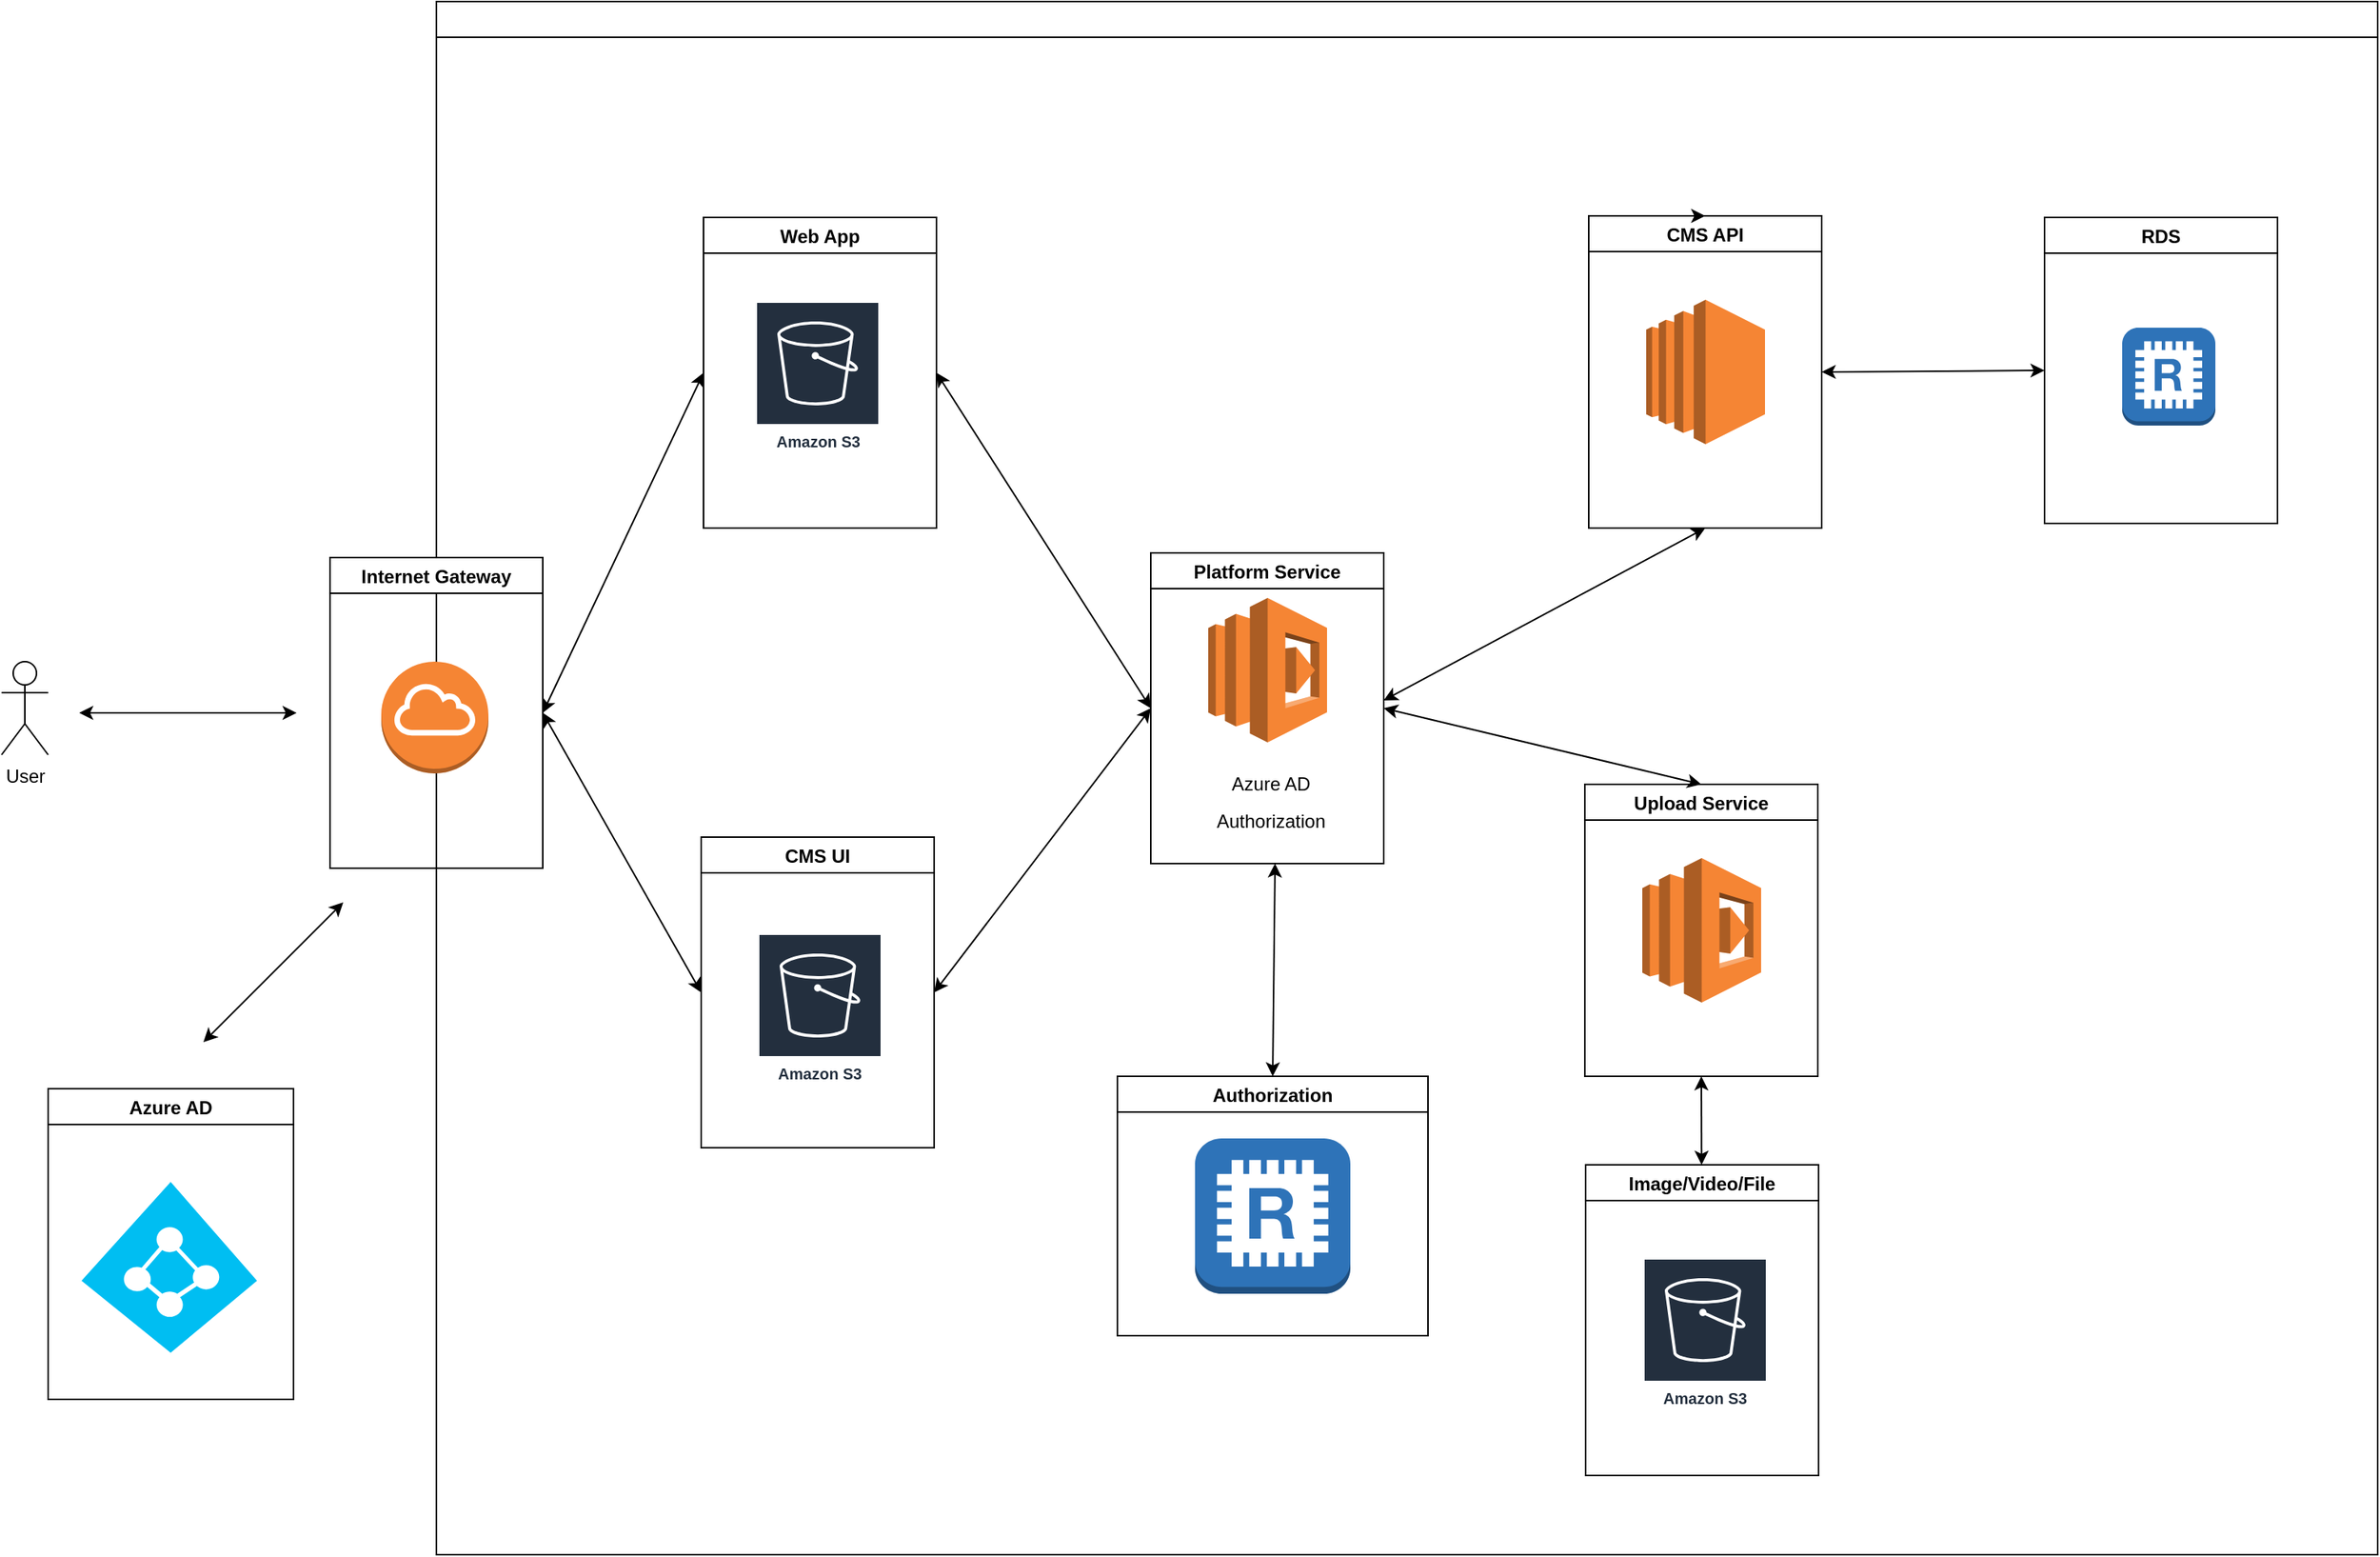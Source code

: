 <mxfile version="10.7.7"><diagram id="CpKffSqCbvGNKMdIcffi" name="Page-1"><mxGraphModel dx="918" dy="2194" grid="1" gridSize="10" guides="1" tooltips="1" connect="1" arrows="1" fold="1" page="1" pageScale="1" pageWidth="827" pageHeight="1169" math="0" shadow="0"><root><mxCell id="0"/><mxCell id="1" parent="0"/><mxCell id="Sar7k72bZLWnDdsIjISF-57" value="" style="swimlane;" vertex="1" parent="1"><mxGeometry x="1370" y="-170" width="1250" height="1000" as="geometry"/></mxCell><mxCell id="Sar7k72bZLWnDdsIjISF-58" value="Web App" style="swimlane;" vertex="1" parent="Sar7k72bZLWnDdsIjISF-57"><mxGeometry x="172" y="139" width="150" height="200" as="geometry"/></mxCell><mxCell id="Sar7k72bZLWnDdsIjISF-171" value="Amazon S3" style="outlineConnect=0;fontColor=#232F3E;gradientColor=none;strokeColor=#ffffff;fillColor=#232F3E;dashed=0;verticalLabelPosition=middle;verticalAlign=bottom;align=center;html=1;whiteSpace=wrap;fontSize=10;fontStyle=1;spacing=3;shape=mxgraph.aws4.productIcon;prIcon=mxgraph.aws4.s3;" vertex="1" parent="Sar7k72bZLWnDdsIjISF-58"><mxGeometry x="33.5" y="54" width="80" height="100" as="geometry"/></mxCell><mxCell id="Sar7k72bZLWnDdsIjISF-60" value="CMS UI" style="swimlane;" vertex="1" parent="Sar7k72bZLWnDdsIjISF-57"><mxGeometry x="170.5" y="538" width="150" height="200" as="geometry"/></mxCell><mxCell id="Sar7k72bZLWnDdsIjISF-172" value="Amazon S3" style="outlineConnect=0;fontColor=#232F3E;gradientColor=none;strokeColor=#ffffff;fillColor=#232F3E;dashed=0;verticalLabelPosition=middle;verticalAlign=bottom;align=center;html=1;whiteSpace=wrap;fontSize=10;fontStyle=1;spacing=3;shape=mxgraph.aws4.productIcon;prIcon=mxgraph.aws4.s3;" vertex="1" parent="Sar7k72bZLWnDdsIjISF-60"><mxGeometry x="36.5" y="62" width="80" height="100" as="geometry"/></mxCell><mxCell id="Sar7k72bZLWnDdsIjISF-150" value="" style="endArrow=classic;startArrow=classic;html=1;entryX=0;entryY=0.5;entryDx=0;entryDy=0;exitX=1;exitY=0.5;exitDx=0;exitDy=0;" edge="1" parent="Sar7k72bZLWnDdsIjISF-57" source="Sar7k72bZLWnDdsIjISF-60" target="Sar7k72bZLWnDdsIjISF-153"><mxGeometry width="50" height="50" relative="1" as="geometry"><mxPoint x="284" y="706" as="sourcePoint"/><mxPoint x="420.333" y="706" as="targetPoint"/></mxGeometry></mxCell><mxCell id="Sar7k72bZLWnDdsIjISF-153" value="Platform Service" style="swimlane;startSize=23;" vertex="1" parent="Sar7k72bZLWnDdsIjISF-57"><mxGeometry x="460" y="355" width="150" height="200" as="geometry"/></mxCell><mxCell id="Sar7k72bZLWnDdsIjISF-154" value="" style="outlineConnect=0;dashed=0;verticalLabelPosition=bottom;verticalAlign=top;align=center;html=1;shape=mxgraph.aws3.lambda;fillColor=#F58534;gradientColor=none;" vertex="1" parent="Sar7k72bZLWnDdsIjISF-153"><mxGeometry x="37" y="29" width="76.5" height="93" as="geometry"/></mxCell><mxCell id="Sar7k72bZLWnDdsIjISF-155" value="Azure AD" style="text;html=1;strokeColor=none;fillColor=none;align=center;verticalAlign=middle;whiteSpace=wrap;rounded=0;" vertex="1" parent="Sar7k72bZLWnDdsIjISF-153"><mxGeometry x="15" y="139" width="125" height="20" as="geometry"/></mxCell><mxCell id="Sar7k72bZLWnDdsIjISF-156" value="" style="endArrow=classic;startArrow=classic;html=1;exitX=0.5;exitY=0;exitDx=0;exitDy=0;" edge="1" parent="Sar7k72bZLWnDdsIjISF-153" source="Sar7k72bZLWnDdsIjISF-158"><mxGeometry width="50" height="50" relative="1" as="geometry"><mxPoint x="60" y="230" as="sourcePoint"/><mxPoint x="80" y="200" as="targetPoint"/></mxGeometry></mxCell><mxCell id="Sar7k72bZLWnDdsIjISF-157" value="Authorization" style="text;html=1;strokeColor=none;fillColor=none;align=center;verticalAlign=middle;whiteSpace=wrap;rounded=0;" vertex="1" parent="Sar7k72bZLWnDdsIjISF-153"><mxGeometry x="15" y="163" width="125" height="20" as="geometry"/></mxCell><mxCell id="Sar7k72bZLWnDdsIjISF-148" value="" style="endArrow=classic;startArrow=classic;html=1;entryX=0;entryY=0.5;entryDx=0;entryDy=0;exitX=1;exitY=0.5;exitDx=0;exitDy=0;" edge="1" parent="Sar7k72bZLWnDdsIjISF-57" source="Sar7k72bZLWnDdsIjISF-58" target="Sar7k72bZLWnDdsIjISF-153"><mxGeometry width="50" height="50" relative="1" as="geometry"><mxPoint x="290" y="220" as="sourcePoint"/><mxPoint x="410" y="220" as="targetPoint"/></mxGeometry></mxCell><mxCell id="Sar7k72bZLWnDdsIjISF-162" value="Image/Video/File" style="swimlane;" vertex="1" parent="Sar7k72bZLWnDdsIjISF-57"><mxGeometry x="740" y="749" width="150" height="200" as="geometry"/></mxCell><mxCell id="Sar7k72bZLWnDdsIjISF-163" value="Amazon S3" style="outlineConnect=0;fontColor=#232F3E;gradientColor=none;strokeColor=#ffffff;fillColor=#232F3E;dashed=0;verticalLabelPosition=middle;verticalAlign=bottom;align=center;html=1;whiteSpace=wrap;fontSize=10;fontStyle=1;spacing=3;shape=mxgraph.aws4.productIcon;prIcon=mxgraph.aws4.s3;" vertex="1" parent="Sar7k72bZLWnDdsIjISF-162"><mxGeometry x="37" y="60" width="80" height="100" as="geometry"/></mxCell><mxCell id="Sar7k72bZLWnDdsIjISF-158" value="Authorization" style="swimlane;" vertex="1" parent="Sar7k72bZLWnDdsIjISF-57"><mxGeometry x="438.5" y="692" width="200" height="167" as="geometry"/></mxCell><mxCell id="Sar7k72bZLWnDdsIjISF-159" value="" style="outlineConnect=0;dashed=0;verticalLabelPosition=bottom;verticalAlign=top;align=center;html=1;shape=mxgraph.aws3.redis;fillColor=#2E73B8;gradientColor=none;" vertex="1" parent="Sar7k72bZLWnDdsIjISF-158"><mxGeometry x="50" y="40" width="100" height="100" as="geometry"/></mxCell><mxCell id="Sar7k72bZLWnDdsIjISF-160" value="Upload Service" style="swimlane;" vertex="1" parent="Sar7k72bZLWnDdsIjISF-57"><mxGeometry x="739.5" y="504" width="150" height="188" as="geometry"/></mxCell><mxCell id="Sar7k72bZLWnDdsIjISF-161" value="" style="outlineConnect=0;dashed=0;verticalLabelPosition=bottom;verticalAlign=top;align=center;html=1;shape=mxgraph.aws3.lambda;fillColor=#F58534;gradientColor=none;" vertex="1" parent="Sar7k72bZLWnDdsIjISF-160"><mxGeometry x="37" y="47.5" width="76.5" height="93" as="geometry"/></mxCell><mxCell id="Sar7k72bZLWnDdsIjISF-164" value="" style="endArrow=classic;startArrow=classic;html=1;entryX=0.5;entryY=1;entryDx=0;entryDy=0;" edge="1" parent="Sar7k72bZLWnDdsIjISF-57" source="Sar7k72bZLWnDdsIjISF-162" target="Sar7k72bZLWnDdsIjISF-160"><mxGeometry width="50" height="50" relative="1" as="geometry"><mxPoint x="-1000.5" y="825" as="sourcePoint"/><mxPoint x="-950.5" y="775" as="targetPoint"/></mxGeometry></mxCell><mxCell id="Sar7k72bZLWnDdsIjISF-165" value="" style="endArrow=classic;startArrow=classic;html=1;exitX=1;exitY=0.5;exitDx=0;exitDy=0;entryX=0.5;entryY=0;entryDx=0;entryDy=0;" edge="1" parent="Sar7k72bZLWnDdsIjISF-57" source="Sar7k72bZLWnDdsIjISF-153" target="Sar7k72bZLWnDdsIjISF-160"><mxGeometry width="50" height="50" relative="1" as="geometry"><mxPoint x="-864.5" y="445" as="sourcePoint"/><mxPoint x="925" y="510" as="targetPoint"/><Array as="points"/></mxGeometry></mxCell><mxCell id="Sar7k72bZLWnDdsIjISF-166" value="RDS" style="swimlane;" vertex="1" parent="Sar7k72bZLWnDdsIjISF-57"><mxGeometry x="1035.5" y="139" width="150" height="197" as="geometry"/></mxCell><mxCell id="Sar7k72bZLWnDdsIjISF-167" value="" style="outlineConnect=0;dashed=0;verticalLabelPosition=bottom;verticalAlign=top;align=center;html=1;shape=mxgraph.aws3.redis;fillColor=#2E73B8;gradientColor=none;" vertex="1" parent="Sar7k72bZLWnDdsIjISF-166"><mxGeometry x="50" y="71" width="60" height="63" as="geometry"/></mxCell><mxCell id="Sar7k72bZLWnDdsIjISF-169" value="CMS API" style="swimlane;" vertex="1" parent="Sar7k72bZLWnDdsIjISF-57"><mxGeometry x="742" y="138" width="150" height="201" as="geometry"/></mxCell><mxCell id="Sar7k72bZLWnDdsIjISF-170" value="" style="outlineConnect=0;dashed=0;verticalLabelPosition=bottom;verticalAlign=top;align=center;html=1;shape=mxgraph.aws3.ec2;fillColor=#F58534;gradientColor=none;" vertex="1" parent="Sar7k72bZLWnDdsIjISF-169"><mxGeometry x="37" y="54" width="76.5" height="93" as="geometry"/></mxCell><mxCell id="Sar7k72bZLWnDdsIjISF-173" style="edgeStyle=orthogonalEdgeStyle;rounded=0;orthogonalLoop=1;jettySize=auto;html=1;exitX=0.25;exitY=0;exitDx=0;exitDy=0;entryX=0.5;entryY=0;entryDx=0;entryDy=0;" edge="1" parent="Sar7k72bZLWnDdsIjISF-57" source="Sar7k72bZLWnDdsIjISF-169" target="Sar7k72bZLWnDdsIjISF-169"><mxGeometry relative="1" as="geometry"/></mxCell><mxCell id="Sar7k72bZLWnDdsIjISF-176" value="" style="endArrow=classic;startArrow=classic;html=1;entryX=0;entryY=0.5;entryDx=0;entryDy=0;exitX=1;exitY=0.5;exitDx=0;exitDy=0;" edge="1" parent="Sar7k72bZLWnDdsIjISF-57" source="Sar7k72bZLWnDdsIjISF-169" target="Sar7k72bZLWnDdsIjISF-166"><mxGeometry width="50" height="50" relative="1" as="geometry"><mxPoint x="620" y="460" as="sourcePoint"/><mxPoint x="827" y="349.333" as="targetPoint"/><Array as="points"/></mxGeometry></mxCell><mxCell id="Sar7k72bZLWnDdsIjISF-96" value="User" style="shape=umlActor;verticalLabelPosition=bottom;labelBackgroundColor=#ffffff;verticalAlign=top;html=1;outlineConnect=0;" vertex="1" parent="1"><mxGeometry x="1090" y="255" width="30" height="60" as="geometry"/></mxCell><mxCell id="Sar7k72bZLWnDdsIjISF-99" value="Internet Gateway" style="swimlane;" vertex="1" parent="1"><mxGeometry x="1301.5" y="188" width="137" height="200" as="geometry"/></mxCell><mxCell id="Sar7k72bZLWnDdsIjISF-100" value="" style="outlineConnect=0;dashed=0;verticalLabelPosition=bottom;verticalAlign=top;align=center;html=1;shape=mxgraph.aws3.internet_gateway;fillColor=#F58534;gradientColor=none;" vertex="1" parent="Sar7k72bZLWnDdsIjISF-99"><mxGeometry x="33" y="67" width="69" height="72" as="geometry"/></mxCell><mxCell id="Sar7k72bZLWnDdsIjISF-135" value="Azure AD" style="swimlane;" vertex="1" parent="1"><mxGeometry x="1120" y="530" width="158" height="200" as="geometry"/></mxCell><mxCell id="Sar7k72bZLWnDdsIjISF-136" value="" style="verticalLabelPosition=bottom;html=1;verticalAlign=top;align=center;strokeColor=none;fillColor=#00BEF2;shape=mxgraph.azure.azure_active_directory;" vertex="1" parent="Sar7k72bZLWnDdsIjISF-135"><mxGeometry x="21.5" y="60" width="113" height="110" as="geometry"/></mxCell><mxCell id="Sar7k72bZLWnDdsIjISF-144" value="" style="endArrow=classic;startArrow=classic;html=1;" edge="1" parent="1"><mxGeometry width="50" height="50" relative="1" as="geometry"><mxPoint x="1140" y="288" as="sourcePoint"/><mxPoint x="1280" y="288" as="targetPoint"/></mxGeometry></mxCell><mxCell id="Sar7k72bZLWnDdsIjISF-145" value="" style="endArrow=classic;startArrow=classic;html=1;" edge="1" parent="1"><mxGeometry width="50" height="50" relative="1" as="geometry"><mxPoint x="1220" y="500" as="sourcePoint"/><mxPoint x="1310" y="410" as="targetPoint"/></mxGeometry></mxCell><mxCell id="Sar7k72bZLWnDdsIjISF-147" value="" style="endArrow=classic;startArrow=classic;html=1;exitX=1;exitY=0.5;exitDx=0;exitDy=0;entryX=0;entryY=0.5;entryDx=0;entryDy=0;" edge="1" parent="1" source="Sar7k72bZLWnDdsIjISF-99" target="Sar7k72bZLWnDdsIjISF-60"><mxGeometry width="50" height="50" relative="1" as="geometry"><mxPoint x="1448.667" y="297.667" as="sourcePoint"/><mxPoint x="1579" y="460" as="targetPoint"/><Array as="points"/></mxGeometry></mxCell><mxCell id="Sar7k72bZLWnDdsIjISF-168" value="" style="endArrow=classic;startArrow=classic;html=1;exitX=0;exitY=0.5;exitDx=0;exitDy=0;entryX=1;entryY=0.5;entryDx=0;entryDy=0;" edge="1" parent="1" source="Sar7k72bZLWnDdsIjISF-58" target="Sar7k72bZLWnDdsIjISF-99"><mxGeometry width="50" height="50" relative="1" as="geometry"><mxPoint x="1448.667" y="297.667" as="sourcePoint"/><mxPoint x="1550.333" y="477.667" as="targetPoint"/><Array as="points"/></mxGeometry></mxCell><mxCell id="Sar7k72bZLWnDdsIjISF-175" value="" style="endArrow=classic;startArrow=classic;html=1;entryX=0.5;entryY=1;entryDx=0;entryDy=0;" edge="1" parent="1" target="Sar7k72bZLWnDdsIjISF-169"><mxGeometry width="50" height="50" relative="1" as="geometry"><mxPoint x="1980" y="280" as="sourcePoint"/><mxPoint x="2195.333" y="344.333" as="targetPoint"/><Array as="points"/></mxGeometry></mxCell></root></mxGraphModel></diagram></mxfile>